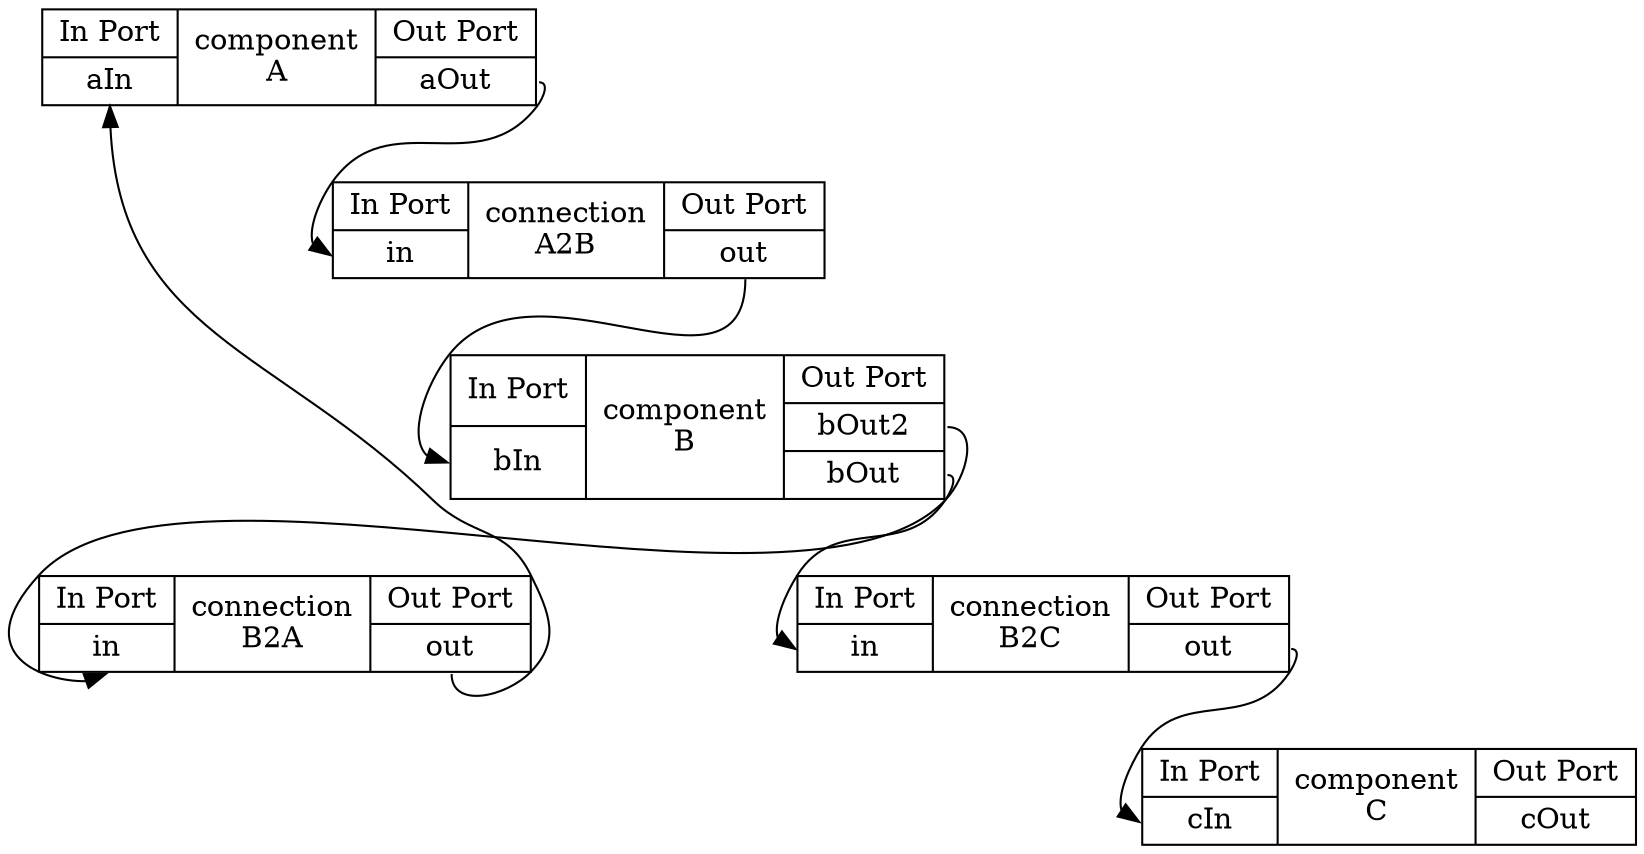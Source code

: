 digraph "component:$$AWAS#abc_connection" {

  rankdir=TB

   "component:$$AWAS$abc_connection#A" [label="{In Port|<aIn>aIn} |component\nA|{Out Port|<aOut>aOut} ",  shape="record"] 
   "component:$$AWAS$abc_connection#B" [label="{In Port|<bIn>bIn} |component\nB|{Out Port|<bOut2>bOut2|<bOut>bOut} ",  shape="record"] 
   "component:$$AWAS$abc_connection#C" [label="{In Port|<cIn>cIn} |component\nC|{Out Port|<cOut>cOut} ",  shape="record"] 
   "connection:$$AWAS$abc_connection#A2B" [label="{In Port|<in>in} |connection\nA2B|{Out Port|<out>out} ",  shape="record"] 
   "connection:$$AWAS$abc_connection#B2A" [label="{In Port|<in>in} |connection\nB2A|{Out Port|<out>out} ",  shape="record"] 
   "connection:$$AWAS$abc_connection#B2C" [label="{In Port|<in>in} |connection\nB2C|{Out Port|<out>out} ",  shape="record"] 

   "component:$$AWAS$abc_connection#A" -> "connection:$$AWAS$abc_connection#A2B" [headport=in, tailport=aOut] 
   "component:$$AWAS$abc_connection#B" -> "connection:$$AWAS$abc_connection#B2A" [headport=in, tailport=bOut2] 
   "component:$$AWAS$abc_connection#B" -> "connection:$$AWAS$abc_connection#B2C" [headport=in, tailport=bOut] 
   "connection:$$AWAS$abc_connection#A2B" -> "component:$$AWAS$abc_connection#B" [headport=bIn, tailport=out] 
   "connection:$$AWAS$abc_connection#B2A" -> "component:$$AWAS$abc_connection#A" [headport=aIn, tailport=out] 
   "connection:$$AWAS$abc_connection#B2C" -> "component:$$AWAS$abc_connection#C" [headport=cIn, tailport=out] 

}